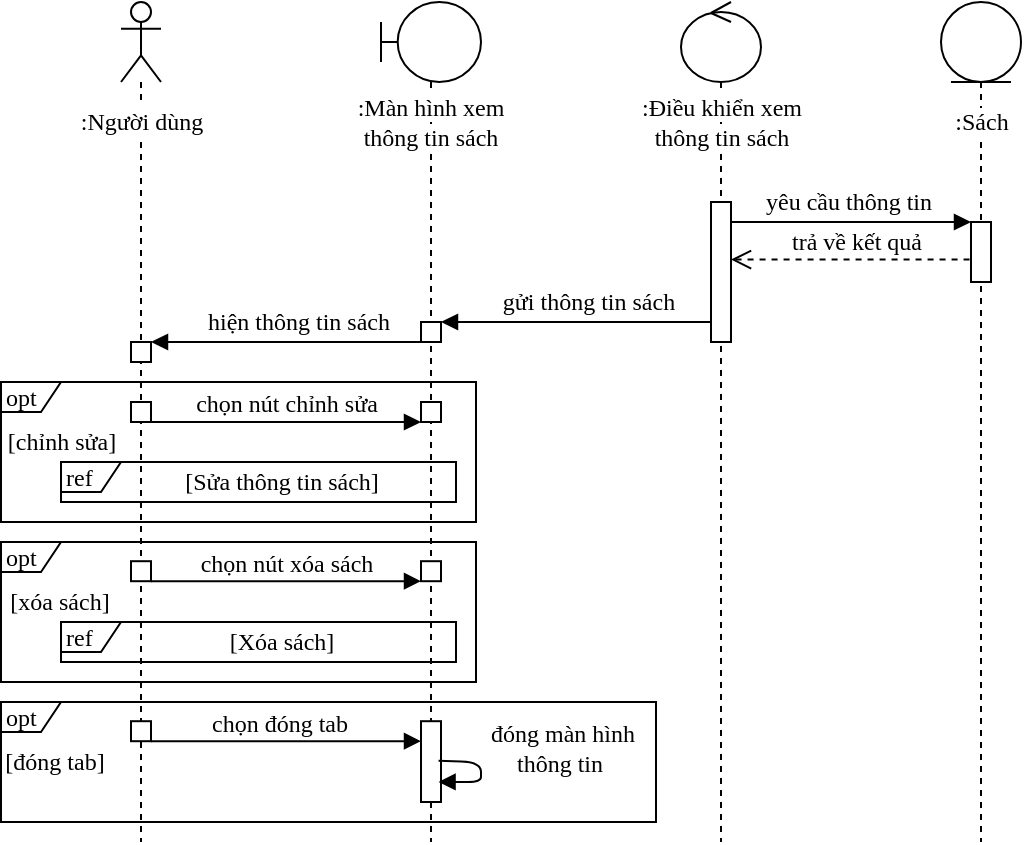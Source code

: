 <mxfile version="13.3.5" type="device"><diagram name="Page-1" id="13e1069c-82ec-6db2-03f1-153e76fe0fe0"><mxGraphModel dx="1202" dy="540" grid="1" gridSize="10" guides="1" tooltips="1" connect="1" arrows="1" fold="1" page="1" pageScale="1" pageWidth="827" pageHeight="1169" background="#ffffff" math="0" shadow="0"><root><mxCell id="0"/><mxCell id="1" parent="0"/><mxCell id="tdb_ClGOePPP8fU_YmU6-1" value="" style="shape=umlLifeline;participant=umlActor;perimeter=lifelinePerimeter;whiteSpace=wrap;html=1;container=1;collapsible=0;recursiveResize=0;verticalAlign=top;spacingTop=36;labelBackgroundColor=#ffffff;outlineConnect=0;fontFamily=Times New Roman;fontSize=11;" parent="1" vertex="1"><mxGeometry x="62.5" y="20" width="20" height="420" as="geometry"/></mxCell><mxCell id="tdb_ClGOePPP8fU_YmU6-8" value="" style="html=1;points=[];perimeter=orthogonalPerimeter;fontFamily=Times New Roman;fontSize=12;" parent="tdb_ClGOePPP8fU_YmU6-1" vertex="1"><mxGeometry x="5" y="170" width="10" height="10" as="geometry"/></mxCell><mxCell id="GiUdu1NR9oItqfrMwQUK-1" value=":Người dùng" style="text;html=1;strokeColor=none;fillColor=#FFFFFF;align=center;verticalAlign=middle;whiteSpace=wrap;rounded=0;fontSize=12;fontFamily=Times New Roman;" parent="1" vertex="1"><mxGeometry x="37.5" y="70" width="70" height="20" as="geometry"/></mxCell><mxCell id="tdb_ClGOePPP8fU_YmU6-2" value="" style="shape=umlLifeline;participant=umlBoundary;perimeter=lifelinePerimeter;whiteSpace=wrap;html=1;container=1;collapsible=0;recursiveResize=0;verticalAlign=top;spacingTop=36;labelBackgroundColor=#ffffff;outlineConnect=0;fontFamily=Times New Roman;fontSize=12;" parent="1" vertex="1"><mxGeometry x="192.5" y="20" width="50" height="420" as="geometry"/></mxCell><mxCell id="tdb_ClGOePPP8fU_YmU6-10" value="" style="html=1;points=[];perimeter=orthogonalPerimeter;fontFamily=Times New Roman;fontSize=12;" parent="tdb_ClGOePPP8fU_YmU6-2" vertex="1"><mxGeometry x="20" y="160" width="10" height="10" as="geometry"/></mxCell><mxCell id="tdb_ClGOePPP8fU_YmU6-3" value="" style="shape=umlLifeline;participant=umlControl;perimeter=lifelinePerimeter;whiteSpace=wrap;html=1;container=1;collapsible=0;recursiveResize=0;verticalAlign=top;spacingTop=36;labelBackgroundColor=#ffffff;outlineConnect=0;fontFamily=Times New Roman;fontSize=12;" parent="1" vertex="1"><mxGeometry x="342.5" y="20" width="40" height="420" as="geometry"/></mxCell><mxCell id="tdb_ClGOePPP8fU_YmU6-4" value="" style="shape=umlLifeline;participant=umlEntity;perimeter=lifelinePerimeter;whiteSpace=wrap;html=1;container=1;collapsible=0;recursiveResize=0;verticalAlign=top;spacingTop=36;labelBackgroundColor=#ffffff;outlineConnect=0;fontFamily=Times New Roman;fontSize=12;" parent="1" vertex="1"><mxGeometry x="472.5" y="20" width="40" height="420" as="geometry"/></mxCell><mxCell id="tdb_ClGOePPP8fU_YmU6-13" value="" style="html=1;points=[];perimeter=orthogonalPerimeter;fontFamily=Times New Roman;fontSize=12;" parent="tdb_ClGOePPP8fU_YmU6-4" vertex="1"><mxGeometry x="15" y="110" width="10" height="30" as="geometry"/></mxCell><mxCell id="tdb_ClGOePPP8fU_YmU6-12" value="" style="html=1;points=[];perimeter=orthogonalPerimeter;fontFamily=Times New Roman;fontSize=12;" parent="1" vertex="1"><mxGeometry x="357.5" y="120" width="10" height="70" as="geometry"/></mxCell><mxCell id="tdb_ClGOePPP8fU_YmU6-32" value="trả về kết quả" style="html=1;verticalAlign=bottom;endArrow=open;dashed=1;endSize=8;fontFamily=Times New Roman;fontSize=12;exitX=-0.072;exitY=0.626;exitDx=0;exitDy=0;exitPerimeter=0;" parent="1" source="tdb_ClGOePPP8fU_YmU6-13" target="tdb_ClGOePPP8fU_YmU6-12" edge="1"><mxGeometry x="-0.042" relative="1" as="geometry"><mxPoint x="482.5" y="190" as="sourcePoint"/><mxPoint x="402.5" y="190" as="targetPoint"/><Array as="points"/><mxPoint as="offset"/></mxGeometry></mxCell><mxCell id="GiUdu1NR9oItqfrMwQUK-2" value="&lt;span style=&quot;background-color: rgb(255 , 255 , 255)&quot;&gt;:Màn hình xem thông tin sách&lt;/span&gt;" style="text;html=1;strokeColor=none;fillColor=none;align=center;verticalAlign=middle;whiteSpace=wrap;rounded=0;fontFamily=Times New Roman;fontSize=12;" parent="1" vertex="1"><mxGeometry x="176.88" y="70" width="81.25" height="20" as="geometry"/></mxCell><mxCell id="GiUdu1NR9oItqfrMwQUK-3" value="&lt;span style=&quot;background-color: rgb(255 , 255 , 255)&quot;&gt;:Điều khiển&amp;nbsp;&lt;/span&gt;&lt;span style=&quot;background-color: rgb(255 , 255 , 255)&quot;&gt;xem thông tin sách&lt;/span&gt;" style="text;html=1;strokeColor=none;fillColor=none;align=center;verticalAlign=middle;whiteSpace=wrap;rounded=0;fontFamily=Times New Roman;fontSize=12;" parent="1" vertex="1"><mxGeometry x="318.75" y="70" width="87.5" height="20" as="geometry"/></mxCell><mxCell id="GiUdu1NR9oItqfrMwQUK-4" value="&lt;span style=&quot;background-color: rgb(255 , 255 , 255)&quot;&gt;:Sách&lt;/span&gt;" style="text;html=1;strokeColor=none;fillColor=none;align=center;verticalAlign=middle;whiteSpace=wrap;rounded=0;fontFamily=Times New Roman;fontSize=12;" parent="1" vertex="1"><mxGeometry x="467.5" y="70" width="50" height="20" as="geometry"/></mxCell><mxCell id="qo7uAFxOJwhiKJ8bYoM1-2" value="" style="html=1;verticalAlign=bottom;endArrow=block;" parent="1" source="tdb_ClGOePPP8fU_YmU6-12" target="tdb_ClGOePPP8fU_YmU6-13" edge="1"><mxGeometry width="80" relative="1" as="geometry"><mxPoint x="410" y="140" as="sourcePoint"/><mxPoint x="490" y="140" as="targetPoint"/><Array as="points"><mxPoint x="432.5" y="130"/></Array></mxGeometry></mxCell><mxCell id="qo7uAFxOJwhiKJ8bYoM1-4" value="&lt;font face=&quot;times new roman&quot;&gt;&lt;span style=&quot;font-size: 12px&quot;&gt;yêu cầu thông tin&lt;/span&gt;&lt;/font&gt;" style="edgeLabel;html=1;align=center;verticalAlign=middle;resizable=0;points=[];" parent="qo7uAFxOJwhiKJ8bYoM1-2" vertex="1" connectable="0"><mxGeometry x="0.359" relative="1" as="geometry"><mxPoint x="-23.1" y="-10" as="offset"/></mxGeometry></mxCell><mxCell id="qo7uAFxOJwhiKJ8bYoM1-5" value="" style="html=1;verticalAlign=bottom;endArrow=block;" parent="1" target="tdb_ClGOePPP8fU_YmU6-10" edge="1"><mxGeometry width="80" relative="1" as="geometry"><mxPoint x="357.5" y="180" as="sourcePoint"/><mxPoint x="367.5" y="114.71" as="targetPoint"/><Array as="points"/></mxGeometry></mxCell><mxCell id="qo7uAFxOJwhiKJ8bYoM1-6" value="&lt;font face=&quot;times new roman&quot;&gt;&lt;span style=&quot;font-size: 12px&quot;&gt;gửi thông tin sách&lt;/span&gt;&lt;/font&gt;" style="edgeLabel;html=1;align=center;verticalAlign=middle;resizable=0;points=[];" parent="qo7uAFxOJwhiKJ8bYoM1-5" vertex="1" connectable="0"><mxGeometry x="0.359" relative="1" as="geometry"><mxPoint x="30" y="-10" as="offset"/></mxGeometry></mxCell><mxCell id="qo7uAFxOJwhiKJ8bYoM1-7" value="" style="html=1;verticalAlign=bottom;endArrow=block;" parent="1" source="tdb_ClGOePPP8fU_YmU6-10" target="tdb_ClGOePPP8fU_YmU6-8" edge="1"><mxGeometry width="80" relative="1" as="geometry"><mxPoint x="209.95" y="-20.0" as="sourcePoint"/><mxPoint x="75.05" y="-20.0" as="targetPoint"/><Array as="points"/></mxGeometry></mxCell><mxCell id="qo7uAFxOJwhiKJ8bYoM1-8" value="&lt;font face=&quot;times new roman&quot;&gt;&lt;span style=&quot;font-size: 12px&quot;&gt;hiện thông tin sách&lt;/span&gt;&lt;/font&gt;" style="edgeLabel;html=1;align=center;verticalAlign=middle;resizable=0;points=[];" parent="qo7uAFxOJwhiKJ8bYoM1-7" vertex="1" connectable="0"><mxGeometry x="0.359" relative="1" as="geometry"><mxPoint x="30" y="-10" as="offset"/></mxGeometry></mxCell><mxCell id="qo7uAFxOJwhiKJ8bYoM1-24" value="opt" style="shape=umlFrame;whiteSpace=wrap;html=1;width=30;height=15;fontFamily=Times New Roman;fontSize=12;align=left;" parent="1" vertex="1"><mxGeometry x="2.5" y="210" width="237.5" height="70" as="geometry"/></mxCell><mxCell id="qo7uAFxOJwhiKJ8bYoM1-25" value="" style="html=1;points=[];perimeter=orthogonalPerimeter;fontFamily=Times New Roman;fontSize=12;" parent="1" vertex="1"><mxGeometry x="67.5" y="220" width="10" height="10" as="geometry"/></mxCell><mxCell id="qo7uAFxOJwhiKJ8bYoM1-26" value="" style="html=1;points=[];perimeter=orthogonalPerimeter;fontFamily=Times New Roman;fontSize=12;" parent="1" vertex="1"><mxGeometry x="212.5" y="220" width="10" height="10" as="geometry"/></mxCell><mxCell id="qo7uAFxOJwhiKJ8bYoM1-27" value="" style="html=1;points=[];perimeter=orthogonalPerimeter;fontFamily=Times New Roman;fontSize=12;" parent="1" vertex="1"><mxGeometry x="67.5" y="220" width="10" height="10" as="geometry"/></mxCell><mxCell id="qo7uAFxOJwhiKJ8bYoM1-28" value="[chỉnh sửa]" style="text;html=1;strokeColor=none;fillColor=none;align=center;verticalAlign=middle;whiteSpace=wrap;rounded=0;fontFamily=Times New Roman;fontSize=12;" parent="1" vertex="1"><mxGeometry x="2.5" y="230" width="60" height="20" as="geometry"/></mxCell><mxCell id="qo7uAFxOJwhiKJ8bYoM1-29" value="chọn nút chỉnh sửa" style="html=1;verticalAlign=bottom;endArrow=block;fontFamily=Times New Roman;fontSize=12;" parent="1" source="qo7uAFxOJwhiKJ8bYoM1-25" target="qo7uAFxOJwhiKJ8bYoM1-26" edge="1"><mxGeometry width="80" relative="1" as="geometry"><mxPoint x="75.0" y="249.66" as="sourcePoint"/><mxPoint x="210" y="249.66" as="targetPoint"/><Array as="points"><mxPoint x="112.5" y="230"/></Array></mxGeometry></mxCell><mxCell id="qo7uAFxOJwhiKJ8bYoM1-30" value="ref" style="shape=umlFrame;whiteSpace=wrap;html=1;fontFamily=Times New Roman;fontSize=12;align=left;width=30;height=15;" parent="1" vertex="1"><mxGeometry x="32.5" y="250" width="197.5" height="20" as="geometry"/></mxCell><mxCell id="qo7uAFxOJwhiKJ8bYoM1-31" value="[Sửa thông tin sách]" style="text;html=1;strokeColor=none;fillColor=none;align=center;verticalAlign=middle;whiteSpace=wrap;rounded=0;fontFamily=Times New Roman;fontSize=12;" parent="1" vertex="1"><mxGeometry x="82.5" y="250" width="120" height="20" as="geometry"/></mxCell><mxCell id="qo7uAFxOJwhiKJ8bYoM1-32" value="opt" style="shape=umlFrame;whiteSpace=wrap;html=1;width=30;height=15;fontFamily=Times New Roman;fontSize=12;align=left;" parent="1" vertex="1"><mxGeometry x="2.5" y="290" width="237.5" height="70" as="geometry"/></mxCell><mxCell id="qo7uAFxOJwhiKJ8bYoM1-34" value="" style="html=1;points=[];perimeter=orthogonalPerimeter;fontFamily=Times New Roman;fontSize=12;" parent="1" vertex="1"><mxGeometry x="212.5" y="299.6" width="10" height="10" as="geometry"/></mxCell><mxCell id="qo7uAFxOJwhiKJ8bYoM1-35" value="" style="html=1;points=[];perimeter=orthogonalPerimeter;fontFamily=Times New Roman;fontSize=12;" parent="1" vertex="1"><mxGeometry x="67.5" y="299.6" width="10" height="10" as="geometry"/></mxCell><mxCell id="qo7uAFxOJwhiKJ8bYoM1-36" value="[xóa sách]" style="text;html=1;strokeColor=none;fillColor=none;align=center;verticalAlign=middle;whiteSpace=wrap;rounded=0;fontFamily=Times New Roman;fontSize=12;" parent="1" vertex="1"><mxGeometry x="2.5" y="310" width="57.5" height="20" as="geometry"/></mxCell><mxCell id="qo7uAFxOJwhiKJ8bYoM1-37" value="chọn nút xóa sách" style="html=1;verticalAlign=bottom;endArrow=block;fontFamily=Times New Roman;fontSize=12;" parent="1" target="qo7uAFxOJwhiKJ8bYoM1-34" edge="1"><mxGeometry width="80" relative="1" as="geometry"><mxPoint x="77.5" y="309.6" as="sourcePoint"/><mxPoint x="210" y="329.26" as="targetPoint"/><Array as="points"><mxPoint x="112.5" y="309.6"/></Array></mxGeometry></mxCell><mxCell id="qo7uAFxOJwhiKJ8bYoM1-38" value="ref" style="shape=umlFrame;whiteSpace=wrap;html=1;fontFamily=Times New Roman;fontSize=12;align=left;width=30;height=15;" parent="1" vertex="1"><mxGeometry x="32.5" y="330" width="197.5" height="20" as="geometry"/></mxCell><mxCell id="qo7uAFxOJwhiKJ8bYoM1-39" value="[Xóa sách]" style="text;html=1;strokeColor=none;fillColor=none;align=center;verticalAlign=middle;whiteSpace=wrap;rounded=0;fontFamily=Times New Roman;fontSize=12;" parent="1" vertex="1"><mxGeometry x="82.5" y="330" width="120" height="20" as="geometry"/></mxCell><mxCell id="qo7uAFxOJwhiKJ8bYoM1-56" value="opt" style="shape=umlFrame;whiteSpace=wrap;html=1;width=30;height=15;fontFamily=Times New Roman;fontSize=12;align=left;" parent="1" vertex="1"><mxGeometry x="2.5" y="370" width="327.5" height="60" as="geometry"/></mxCell><mxCell id="qo7uAFxOJwhiKJ8bYoM1-58" value="" style="html=1;points=[];perimeter=orthogonalPerimeter;fontFamily=Times New Roman;fontSize=12;" parent="1" vertex="1"><mxGeometry x="212.5" y="379.6" width="10" height="40.4" as="geometry"/></mxCell><mxCell id="qo7uAFxOJwhiKJ8bYoM1-59" value="" style="html=1;points=[];perimeter=orthogonalPerimeter;fontFamily=Times New Roman;fontSize=12;" parent="1" vertex="1"><mxGeometry x="67.5" y="379.6" width="10" height="10" as="geometry"/></mxCell><mxCell id="qo7uAFxOJwhiKJ8bYoM1-60" value="[đóng tab]" style="text;html=1;strokeColor=none;fillColor=none;align=center;verticalAlign=middle;whiteSpace=wrap;rounded=0;fontFamily=Times New Roman;fontSize=12;" parent="1" vertex="1"><mxGeometry x="2.5" y="390" width="52.5" height="20" as="geometry"/></mxCell><mxCell id="qo7uAFxOJwhiKJ8bYoM1-61" value="chọn đóng tab&amp;nbsp;" style="html=1;verticalAlign=bottom;endArrow=block;fontFamily=Times New Roman;fontSize=12;" parent="1" target="qo7uAFxOJwhiKJ8bYoM1-58" edge="1"><mxGeometry x="-0.037" width="80" relative="1" as="geometry"><mxPoint x="77.5" y="389.6" as="sourcePoint"/><mxPoint x="210" y="409.26" as="targetPoint"/><Array as="points"><mxPoint x="112.5" y="389.6"/></Array><mxPoint as="offset"/></mxGeometry></mxCell><mxCell id="qo7uAFxOJwhiKJ8bYoM1-64" value="đóng màn hình&lt;br&gt;thông tin&amp;nbsp;" style="html=1;verticalAlign=bottom;endArrow=block;fontFamily=Times New Roman;fontSize=12;exitX=0.878;exitY=0.491;exitDx=0;exitDy=0;exitPerimeter=0;entryX=0.878;entryY=0.752;entryDx=0;entryDy=0;entryPerimeter=0;" parent="1" source="qo7uAFxOJwhiKJ8bYoM1-58" target="qo7uAFxOJwhiKJ8bYoM1-58" edge="1"><mxGeometry x="0.191" y="-40" width="80" relative="1" as="geometry"><mxPoint x="232.5" y="399.63" as="sourcePoint"/><mxPoint x="367.5" y="399.63" as="targetPoint"/><Array as="points"><mxPoint x="242.5" y="400"/><mxPoint x="242.5" y="410"/></Array><mxPoint x="40" y="40" as="offset"/></mxGeometry></mxCell></root></mxGraphModel></diagram></mxfile>